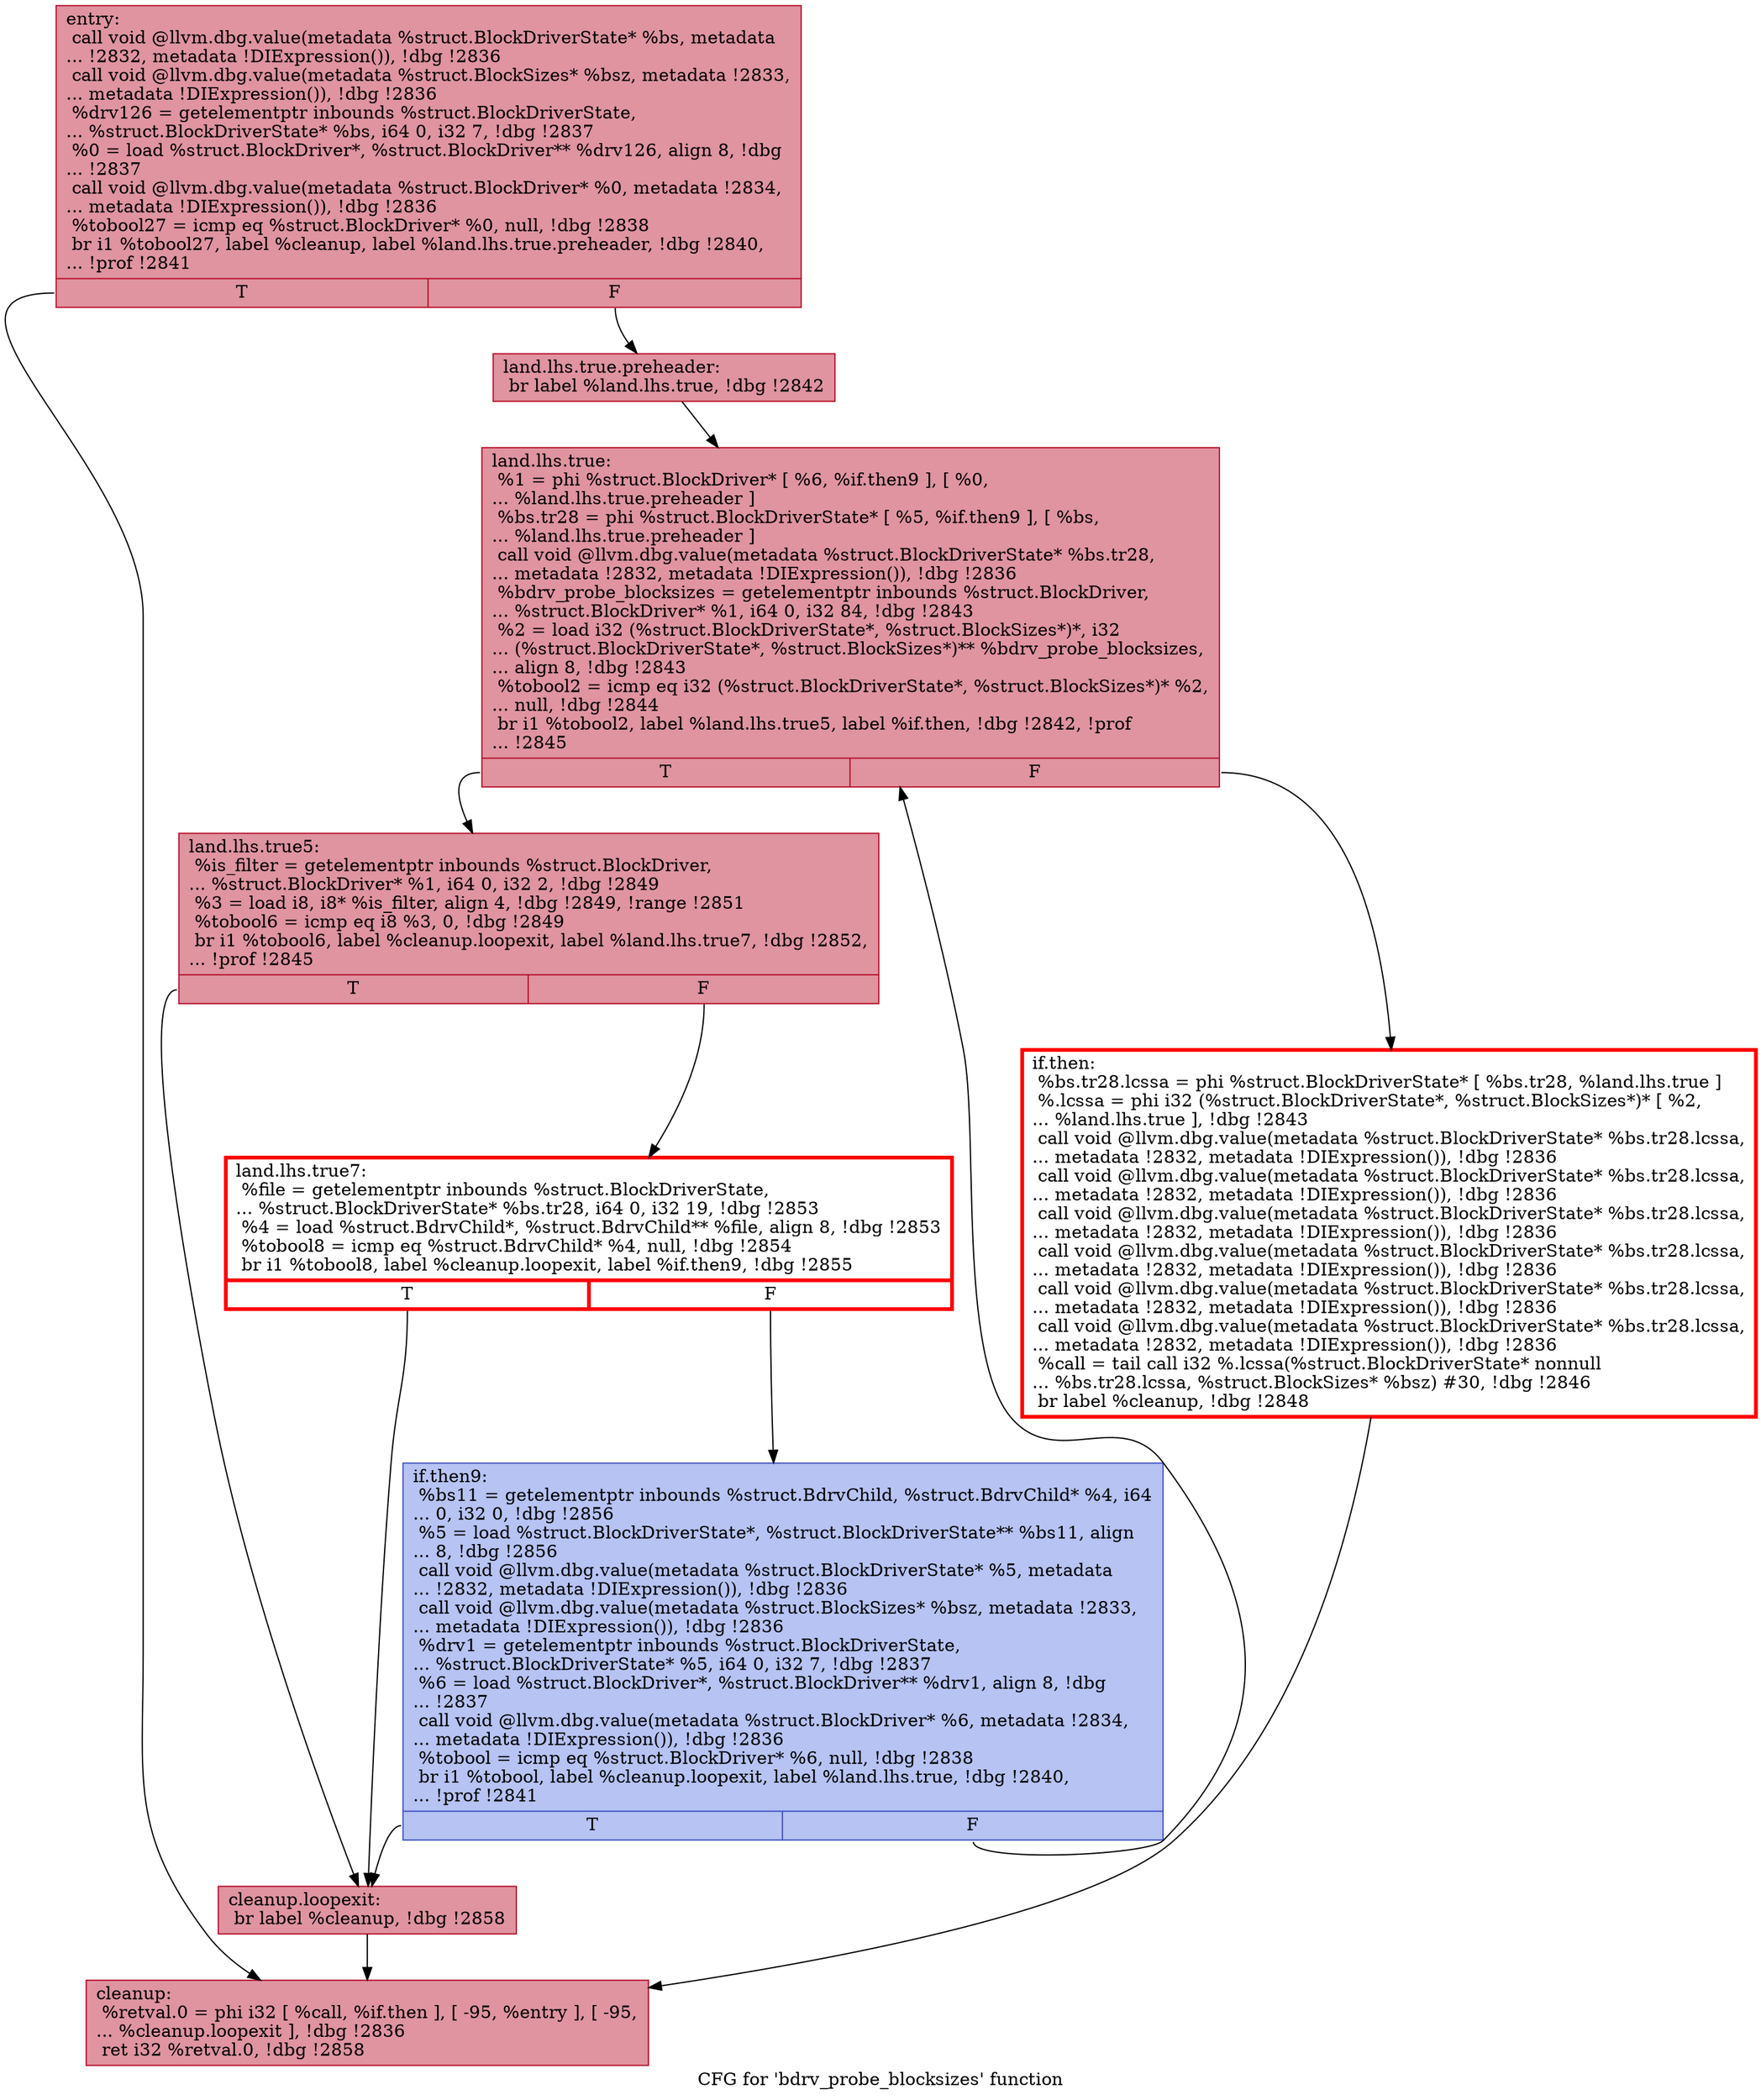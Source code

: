 digraph "CFG for 'bdrv_probe_blocksizes' function" {
	label="CFG for 'bdrv_probe_blocksizes' function";

	Node0x55906e3e29f0 [shape=record,color="#b70d28ff", style=filled, fillcolor="#b70d2870",label="{entry:\l  call void @llvm.dbg.value(metadata %struct.BlockDriverState* %bs, metadata\l... !2832, metadata !DIExpression()), !dbg !2836\l  call void @llvm.dbg.value(metadata %struct.BlockSizes* %bsz, metadata !2833,\l... metadata !DIExpression()), !dbg !2836\l  %drv126 = getelementptr inbounds %struct.BlockDriverState,\l... %struct.BlockDriverState* %bs, i64 0, i32 7, !dbg !2837\l  %0 = load %struct.BlockDriver*, %struct.BlockDriver** %drv126, align 8, !dbg\l... !2837\l  call void @llvm.dbg.value(metadata %struct.BlockDriver* %0, metadata !2834,\l... metadata !DIExpression()), !dbg !2836\l  %tobool27 = icmp eq %struct.BlockDriver* %0, null, !dbg !2838\l  br i1 %tobool27, label %cleanup, label %land.lhs.true.preheader, !dbg !2840,\l... !prof !2841\l|{<s0>T|<s1>F}}"];
	Node0x55906e3e29f0:s0 -> Node0x55906e2aa8b0;
	Node0x55906e3e29f0:s1 -> Node0x55906e613c40;
	Node0x55906e613c40 [shape=record,color="#b70d28ff", style=filled, fillcolor="#b70d2870",label="{land.lhs.true.preheader:                          \l  br label %land.lhs.true, !dbg !2842\l}"];
	Node0x55906e613c40 -> Node0x55906e2a9960;
	Node0x55906e2a9960 [shape=record,color="#b70d28ff", style=filled, fillcolor="#b70d2870",label="{land.lhs.true:                                    \l  %1 = phi %struct.BlockDriver* [ %6, %if.then9 ], [ %0,\l... %land.lhs.true.preheader ]\l  %bs.tr28 = phi %struct.BlockDriverState* [ %5, %if.then9 ], [ %bs,\l... %land.lhs.true.preheader ]\l  call void @llvm.dbg.value(metadata %struct.BlockDriverState* %bs.tr28,\l... metadata !2832, metadata !DIExpression()), !dbg !2836\l  %bdrv_probe_blocksizes = getelementptr inbounds %struct.BlockDriver,\l... %struct.BlockDriver* %1, i64 0, i32 84, !dbg !2843\l  %2 = load i32 (%struct.BlockDriverState*, %struct.BlockSizes*)*, i32\l... (%struct.BlockDriverState*, %struct.BlockSizes*)** %bdrv_probe_blocksizes,\l... align 8, !dbg !2843\l  %tobool2 = icmp eq i32 (%struct.BlockDriverState*, %struct.BlockSizes*)* %2,\l... null, !dbg !2844\l  br i1 %tobool2, label %land.lhs.true5, label %if.then, !dbg !2842, !prof\l... !2845\l|{<s0>T|<s1>F}}"];
	Node0x55906e2a9960:s0 -> Node0x55906e2aac50;
	Node0x55906e2a9960:s1 -> Node0x55906e2a9850;
	Node0x55906e2a9850 [shape=record,penwidth=3.0, color="red",label="{if.then:                                          \l  %bs.tr28.lcssa = phi %struct.BlockDriverState* [ %bs.tr28, %land.lhs.true ]\l  %.lcssa = phi i32 (%struct.BlockDriverState*, %struct.BlockSizes*)* [ %2,\l... %land.lhs.true ], !dbg !2843\l  call void @llvm.dbg.value(metadata %struct.BlockDriverState* %bs.tr28.lcssa,\l... metadata !2832, metadata !DIExpression()), !dbg !2836\l  call void @llvm.dbg.value(metadata %struct.BlockDriverState* %bs.tr28.lcssa,\l... metadata !2832, metadata !DIExpression()), !dbg !2836\l  call void @llvm.dbg.value(metadata %struct.BlockDriverState* %bs.tr28.lcssa,\l... metadata !2832, metadata !DIExpression()), !dbg !2836\l  call void @llvm.dbg.value(metadata %struct.BlockDriverState* %bs.tr28.lcssa,\l... metadata !2832, metadata !DIExpression()), !dbg !2836\l  call void @llvm.dbg.value(metadata %struct.BlockDriverState* %bs.tr28.lcssa,\l... metadata !2832, metadata !DIExpression()), !dbg !2836\l  call void @llvm.dbg.value(metadata %struct.BlockDriverState* %bs.tr28.lcssa,\l... metadata !2832, metadata !DIExpression()), !dbg !2836\l  %call = tail call i32 %.lcssa(%struct.BlockDriverState* nonnull\l... %bs.tr28.lcssa, %struct.BlockSizes* %bsz) #30, !dbg !2846\l  br label %cleanup, !dbg !2848\l}"];
	Node0x55906e2a9850 -> Node0x55906e2aa8b0;
	Node0x55906e2aac50 [shape=record,color="#b70d28ff", style=filled, fillcolor="#b70d2870",label="{land.lhs.true5:                                   \l  %is_filter = getelementptr inbounds %struct.BlockDriver,\l... %struct.BlockDriver* %1, i64 0, i32 2, !dbg !2849\l  %3 = load i8, i8* %is_filter, align 4, !dbg !2849, !range !2851\l  %tobool6 = icmp eq i8 %3, 0, !dbg !2849\l  br i1 %tobool6, label %cleanup.loopexit, label %land.lhs.true7, !dbg !2852,\l... !prof !2845\l|{<s0>T|<s1>F}}"];
	Node0x55906e2aac50:s0 -> Node0x55906e795fd0;
	Node0x55906e2aac50:s1 -> Node0x55906e2aaba0;
	Node0x55906e2aaba0 [shape=record,penwidth=3.0, color="red",label="{land.lhs.true7:                                   \l  %file = getelementptr inbounds %struct.BlockDriverState,\l... %struct.BlockDriverState* %bs.tr28, i64 0, i32 19, !dbg !2853\l  %4 = load %struct.BdrvChild*, %struct.BdrvChild** %file, align 8, !dbg !2853\l  %tobool8 = icmp eq %struct.BdrvChild* %4, null, !dbg !2854\l  br i1 %tobool8, label %cleanup.loopexit, label %if.then9, !dbg !2855\l|{<s0>T|<s1>F}}"];
	Node0x55906e2aaba0:s0 -> Node0x55906e795fd0;
	Node0x55906e2aaba0:s1 -> Node0x55906e2aaac0;
	Node0x55906e2aaac0 [shape=record,color="#3d50c3ff", style=filled, fillcolor="#5977e370",label="{if.then9:                                         \l  %bs11 = getelementptr inbounds %struct.BdrvChild, %struct.BdrvChild* %4, i64\l... 0, i32 0, !dbg !2856\l  %5 = load %struct.BlockDriverState*, %struct.BlockDriverState** %bs11, align\l... 8, !dbg !2856\l  call void @llvm.dbg.value(metadata %struct.BlockDriverState* %5, metadata\l... !2832, metadata !DIExpression()), !dbg !2836\l  call void @llvm.dbg.value(metadata %struct.BlockSizes* %bsz, metadata !2833,\l... metadata !DIExpression()), !dbg !2836\l  %drv1 = getelementptr inbounds %struct.BlockDriverState,\l... %struct.BlockDriverState* %5, i64 0, i32 7, !dbg !2837\l  %6 = load %struct.BlockDriver*, %struct.BlockDriver** %drv1, align 8, !dbg\l... !2837\l  call void @llvm.dbg.value(metadata %struct.BlockDriver* %6, metadata !2834,\l... metadata !DIExpression()), !dbg !2836\l  %tobool = icmp eq %struct.BlockDriver* %6, null, !dbg !2838\l  br i1 %tobool, label %cleanup.loopexit, label %land.lhs.true, !dbg !2840,\l... !prof !2841\l|{<s0>T|<s1>F}}"];
	Node0x55906e2aaac0:s0 -> Node0x55906e795fd0;
	Node0x55906e2aaac0:s1 -> Node0x55906e2a9960;
	Node0x55906e795fd0 [shape=record,color="#b70d28ff", style=filled, fillcolor="#b70d2870",label="{cleanup.loopexit:                                 \l  br label %cleanup, !dbg !2858\l}"];
	Node0x55906e795fd0 -> Node0x55906e2aa8b0;
	Node0x55906e2aa8b0 [shape=record,color="#b70d28ff", style=filled, fillcolor="#b70d2870",label="{cleanup:                                          \l  %retval.0 = phi i32 [ %call, %if.then ], [ -95, %entry ], [ -95,\l... %cleanup.loopexit ], !dbg !2836\l  ret i32 %retval.0, !dbg !2858\l}"];
}
